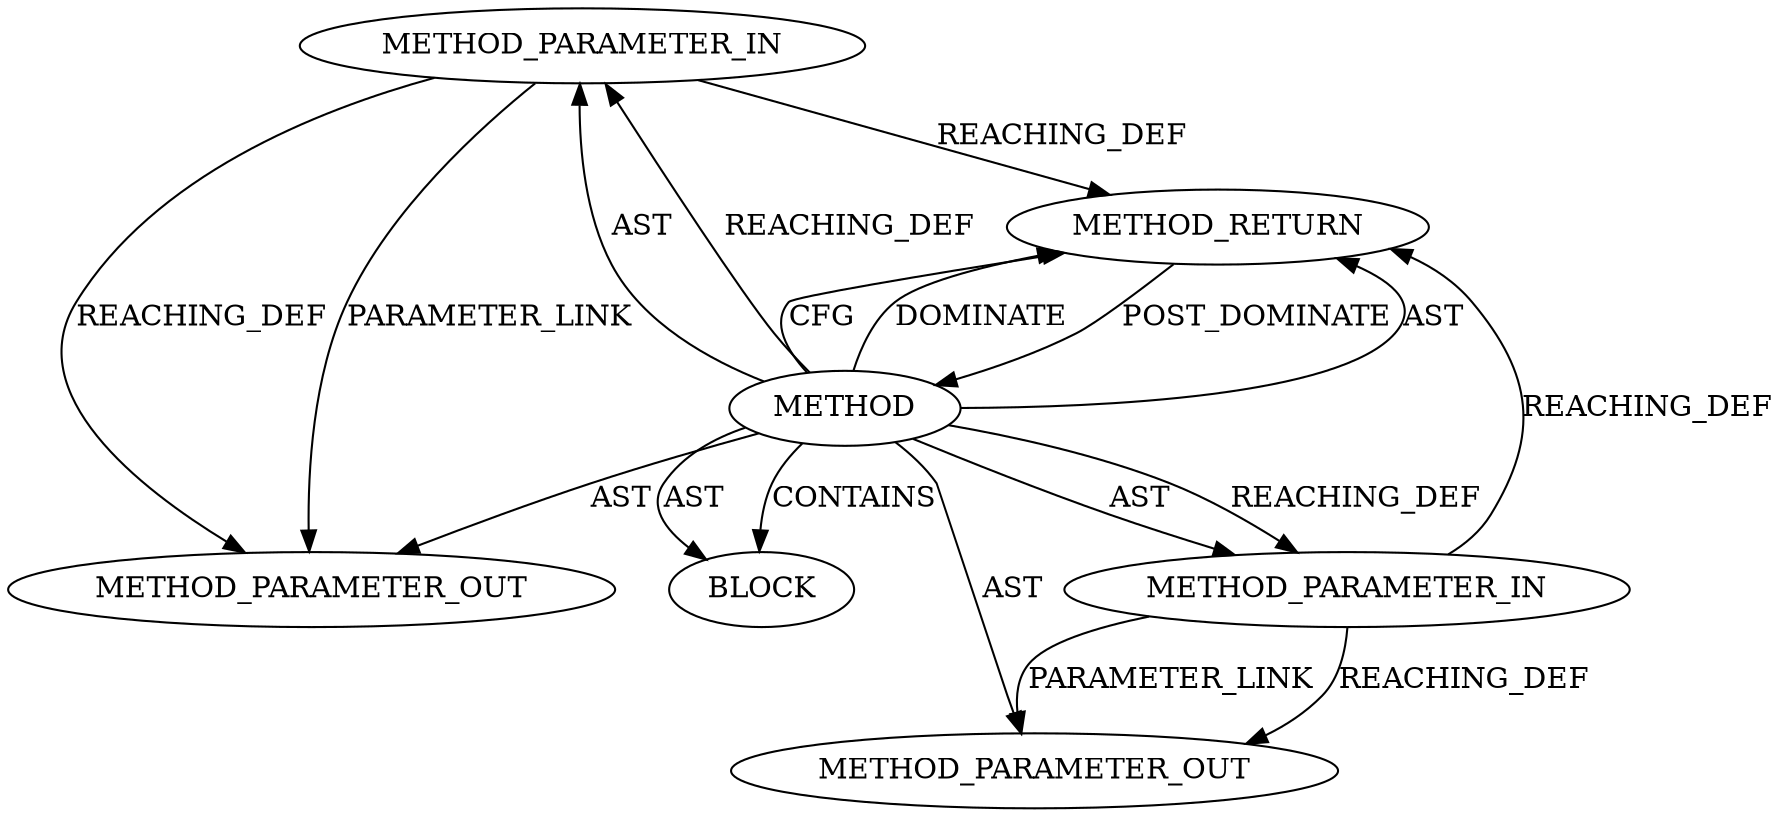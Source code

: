 digraph {
  19391 [label=METHOD_PARAMETER_IN ORDER=2 CODE="p2" IS_VARIADIC=false TYPE_FULL_NAME="ANY" EVALUATION_STRATEGY="BY_VALUE" INDEX=2 NAME="p2"]
  19389 [label=METHOD AST_PARENT_TYPE="NAMESPACE_BLOCK" AST_PARENT_FULL_NAME="<global>" ORDER=0 CODE="<empty>" FULL_NAME="<operator>.assignmentPlus" IS_EXTERNAL=true FILENAME="<empty>" SIGNATURE="" NAME="<operator>.assignmentPlus"]
  19390 [label=METHOD_PARAMETER_IN ORDER=1 CODE="p1" IS_VARIADIC=false TYPE_FULL_NAME="ANY" EVALUATION_STRATEGY="BY_VALUE" INDEX=1 NAME="p1"]
  19392 [label=BLOCK ORDER=1 ARGUMENT_INDEX=1 CODE="<empty>" TYPE_FULL_NAME="ANY"]
  21775 [label=METHOD_PARAMETER_OUT ORDER=2 CODE="p2" IS_VARIADIC=false TYPE_FULL_NAME="ANY" EVALUATION_STRATEGY="BY_VALUE" INDEX=2 NAME="p2"]
  21774 [label=METHOD_PARAMETER_OUT ORDER=1 CODE="p1" IS_VARIADIC=false TYPE_FULL_NAME="ANY" EVALUATION_STRATEGY="BY_VALUE" INDEX=1 NAME="p1"]
  19393 [label=METHOD_RETURN ORDER=2 CODE="RET" TYPE_FULL_NAME="ANY" EVALUATION_STRATEGY="BY_VALUE"]
  19391 -> 21775 [label=PARAMETER_LINK ]
  19389 -> 19392 [label=AST ]
  19390 -> 21774 [label=REACHING_DEF VARIABLE="p1"]
  19393 -> 19389 [label=POST_DOMINATE ]
  19390 -> 21774 [label=PARAMETER_LINK ]
  19389 -> 19392 [label=CONTAINS ]
  19389 -> 21775 [label=AST ]
  19391 -> 21775 [label=REACHING_DEF VARIABLE="p2"]
  19389 -> 19390 [label=AST ]
  19389 -> 19393 [label=AST ]
  19391 -> 19393 [label=REACHING_DEF VARIABLE="p2"]
  19389 -> 19391 [label=AST ]
  19389 -> 21774 [label=AST ]
  19389 -> 19390 [label=REACHING_DEF VARIABLE=""]
  19390 -> 19393 [label=REACHING_DEF VARIABLE="p1"]
  19389 -> 19393 [label=CFG ]
  19389 -> 19393 [label=DOMINATE ]
  19389 -> 19391 [label=REACHING_DEF VARIABLE=""]
}
